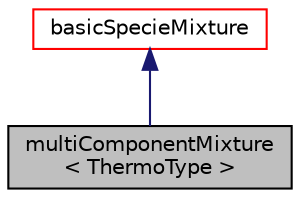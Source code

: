 digraph "multiComponentMixture&lt; ThermoType &gt;"
{
  bgcolor="transparent";
  edge [fontname="Helvetica",fontsize="10",labelfontname="Helvetica",labelfontsize="10"];
  node [fontname="Helvetica",fontsize="10",shape=record];
  Node5 [label="multiComponentMixture\l\< ThermoType \>",height=0.2,width=0.4,color="black", fillcolor="grey75", style="filled", fontcolor="black"];
  Node6 -> Node5 [dir="back",color="midnightblue",fontsize="10",style="solid",fontname="Helvetica"];
  Node6 [label="basicSpecieMixture",height=0.2,width=0.4,color="red",URL="$a31473.html",tooltip="Specialization of basicMultiComponentMixture for a mixture consisting of a number for molecular speci..."];
}
